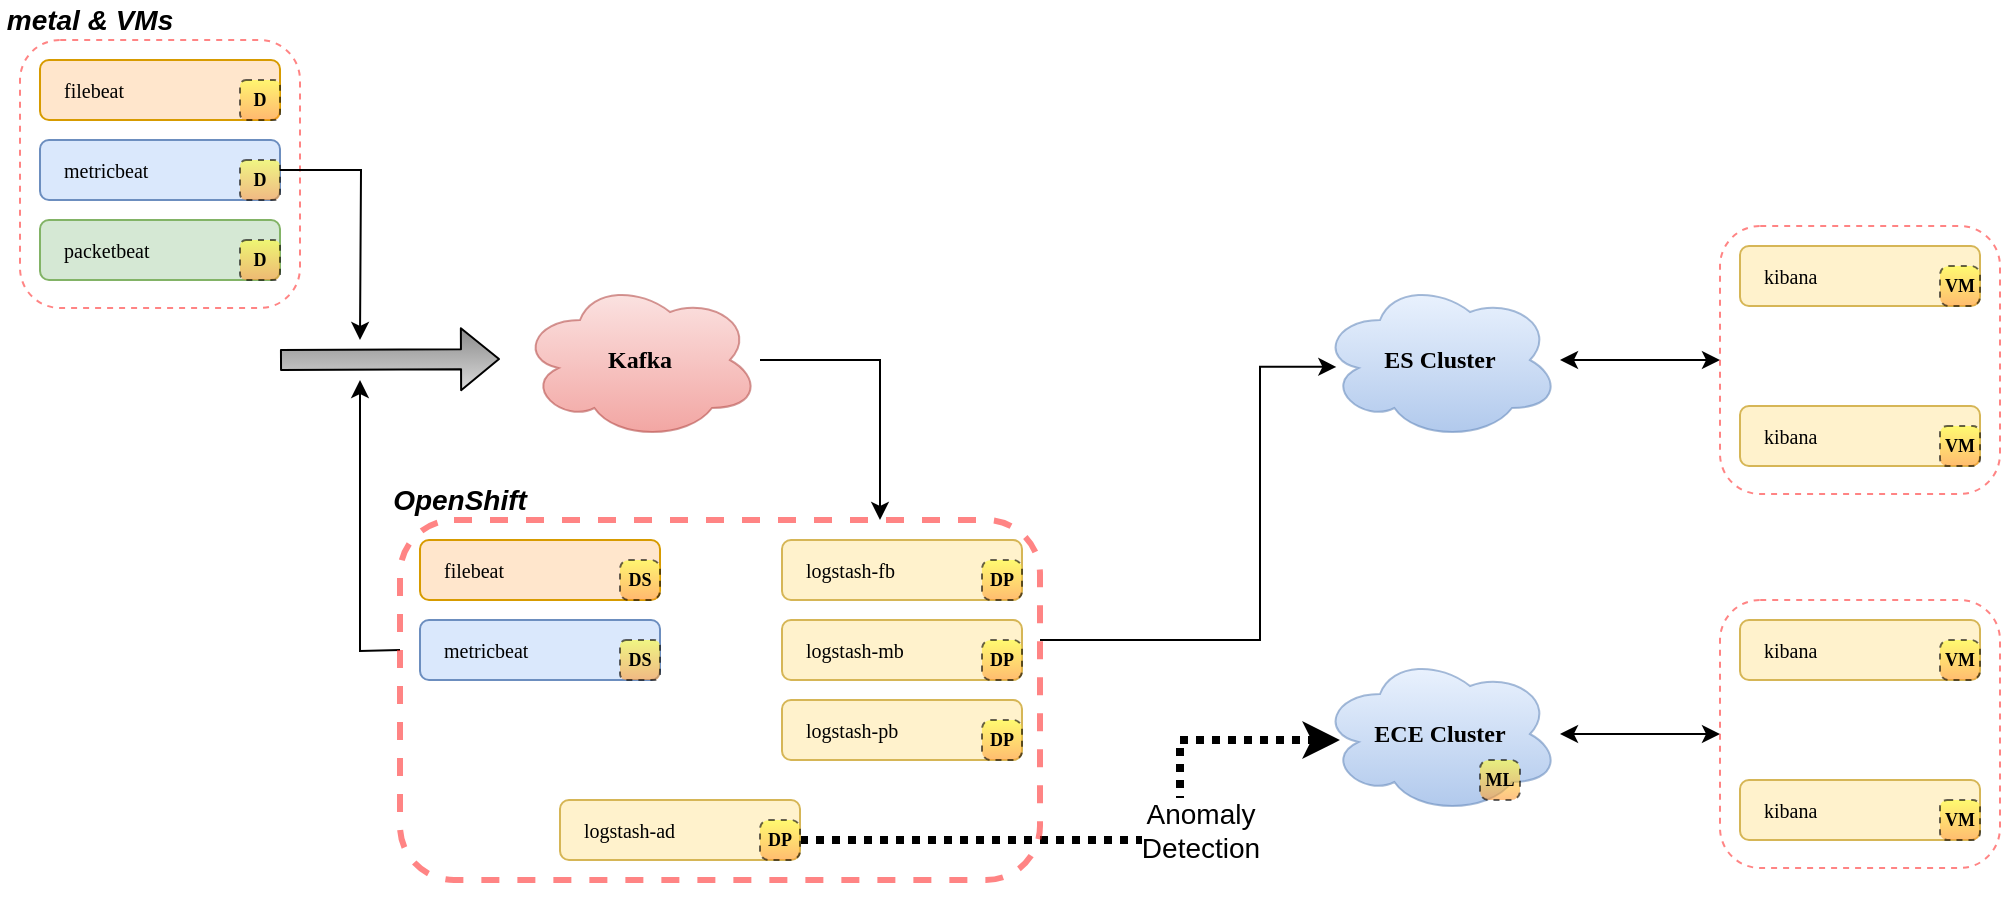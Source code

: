 <mxfile version="12.9.14" type="github">
  <diagram id="GZ8h7QL0BpFVQE84wsnc" name="Page-1">
    <mxGraphModel dx="573" dy="822" grid="1" gridSize="10" guides="1" tooltips="1" connect="1" arrows="1" fold="1" page="1" pageScale="1" pageWidth="1600" pageHeight="900" math="0" shadow="0">
      <root>
        <mxCell id="0" />
        <mxCell id="1" parent="0" />
        <mxCell id="uBAFbdJrFAXVK9lNb5VW-20" style="edgeStyle=orthogonalEdgeStyle;rounded=0;orthogonalLoop=1;jettySize=auto;html=1;entryX=0.75;entryY=0;entryDx=0;entryDy=0;startArrow=none;startFill=0;fillColor=#8A8A8A;gradientColor=#DBDBDB;fontSize=14;" parent="1" source="xnrWjppSDBu8TEkVuI01-1" edge="1">
          <mxGeometry relative="1" as="geometry">
            <Array as="points">
              <mxPoint x="520" y="520" />
            </Array>
            <mxPoint x="520" y="600" as="targetPoint" />
          </mxGeometry>
        </mxCell>
        <mxCell id="xnrWjppSDBu8TEkVuI01-1" value="&lt;div style=&quot;text-align: center; font-size: 12px;&quot;&gt;&lt;span style=&quot;font-size: 12px;&quot;&gt;Kafka&lt;/span&gt;&lt;/div&gt;" style="ellipse;shape=cloud;whiteSpace=wrap;html=1;rounded=0;strokeColor=#b85450;strokeWidth=1;fillColor=#f8cecc;gradientColor=#ea6b66;fontFamily=Verdana;fontSize=12;opacity=60;align=center;fontStyle=1" parent="1" vertex="1">
          <mxGeometry x="340" y="480" width="120" height="80" as="geometry" />
        </mxCell>
        <mxCell id="xnrWjppSDBu8TEkVuI01-15" value="" style="group" parent="1" vertex="1" connectable="0">
          <mxGeometry x="90" y="360" width="140" height="134" as="geometry" />
        </mxCell>
        <mxCell id="xnrWjppSDBu8TEkVuI01-3" value="" style="rounded=1;whiteSpace=wrap;html=1;strokeColor=#FF3333;strokeWidth=1;fillColor=none;fontFamily=Verdana;fontSize=10;opacity=60;align=left;dashed=1;" parent="xnrWjppSDBu8TEkVuI01-15" vertex="1">
          <mxGeometry width="140" height="134" as="geometry" />
        </mxCell>
        <mxCell id="xnrWjppSDBu8TEkVuI01-4" value="filebeat" style="rounded=1;whiteSpace=wrap;html=1;strokeColor=#d79b00;strokeWidth=1;fillColor=#ffe6cc;fontFamily=Verdana;fontSize=10;align=left;spacingLeft=10;" parent="xnrWjppSDBu8TEkVuI01-15" vertex="1">
          <mxGeometry x="10" y="10" width="120" height="30" as="geometry" />
        </mxCell>
        <mxCell id="xnrWjppSDBu8TEkVuI01-6" value="metricbeat" style="rounded=1;whiteSpace=wrap;html=1;strokeColor=#6c8ebf;strokeWidth=1;fillColor=#dae8fc;fontFamily=Verdana;fontSize=10;align=left;spacingLeft=10;" parent="xnrWjppSDBu8TEkVuI01-15" vertex="1">
          <mxGeometry x="10" y="50" width="120" height="30" as="geometry" />
        </mxCell>
        <mxCell id="xnrWjppSDBu8TEkVuI01-9" value="packetbeat" style="rounded=1;whiteSpace=wrap;html=1;strokeColor=#82b366;strokeWidth=1;fillColor=#d5e8d4;fontFamily=Verdana;fontSize=10;align=left;spacingLeft=10;" parent="xnrWjppSDBu8TEkVuI01-15" vertex="1">
          <mxGeometry x="10" y="90" width="120" height="30" as="geometry" />
        </mxCell>
        <mxCell id="mFcymlLaVMsRWHQMGuXJ-1" value="D" style="rounded=1;whiteSpace=wrap;html=1;fontSize=9;fontStyle=1;gradientColor=#FF9933;fillColor=#FFFF33;fontFamily=Verdana;dashed=1;opacity=60;" parent="xnrWjppSDBu8TEkVuI01-15" vertex="1">
          <mxGeometry x="110" y="20" width="20" height="20" as="geometry" />
        </mxCell>
        <mxCell id="mFcymlLaVMsRWHQMGuXJ-2" value="D" style="rounded=1;whiteSpace=wrap;html=1;fontSize=9;fontStyle=1;gradientColor=#FF9933;fillColor=#FFFF33;fontFamily=Verdana;dashed=1;opacity=60;" parent="xnrWjppSDBu8TEkVuI01-15" vertex="1">
          <mxGeometry x="110" y="60" width="20" height="20" as="geometry" />
        </mxCell>
        <mxCell id="mFcymlLaVMsRWHQMGuXJ-3" value="D" style="rounded=1;whiteSpace=wrap;html=1;fontSize=9;fontStyle=1;gradientColor=#FF9933;fillColor=#FFFF33;fontFamily=Verdana;dashed=1;opacity=60;" parent="xnrWjppSDBu8TEkVuI01-15" vertex="1">
          <mxGeometry x="110" y="100" width="20" height="20" as="geometry" />
        </mxCell>
        <mxCell id="xnrWjppSDBu8TEkVuI01-74" style="edgeStyle=orthogonalEdgeStyle;rounded=0;orthogonalLoop=1;jettySize=auto;html=1;entryX=0;entryY=0.5;entryDx=0;entryDy=0;startArrow=classic;startFill=1;" parent="1" source="xnrWjppSDBu8TEkVuI01-67" target="xnrWjppSDBu8TEkVuI01-71" edge="1">
          <mxGeometry relative="1" as="geometry" />
        </mxCell>
        <mxCell id="xnrWjppSDBu8TEkVuI01-67" value="&lt;div style=&quot;text-align: center ; font-size: 12px&quot;&gt;&lt;span style=&quot;font-size: 12px&quot;&gt;ES Cluster&lt;/span&gt;&lt;/div&gt;" style="ellipse;shape=cloud;whiteSpace=wrap;html=1;rounded=0;strokeColor=#6c8ebf;strokeWidth=1;fillColor=#dae8fc;gradientColor=#7ea6e0;fontFamily=Verdana;fontSize=12;opacity=60;align=center;fontStyle=1" parent="1" vertex="1">
          <mxGeometry x="740" y="480" width="120" height="80" as="geometry" />
        </mxCell>
        <mxCell id="xnrWjppSDBu8TEkVuI01-69" value="" style="group" parent="1" vertex="1" connectable="0">
          <mxGeometry x="940" y="453" width="140" height="134" as="geometry" />
        </mxCell>
        <mxCell id="xnrWjppSDBu8TEkVuI01-70" value="" style="group" parent="xnrWjppSDBu8TEkVuI01-69" vertex="1" connectable="0">
          <mxGeometry width="140" height="134" as="geometry" />
        </mxCell>
        <mxCell id="xnrWjppSDBu8TEkVuI01-71" value="" style="rounded=1;whiteSpace=wrap;html=1;strokeColor=#FF3333;strokeWidth=1;fillColor=none;fontFamily=Verdana;fontSize=10;opacity=60;align=left;dashed=1;" parent="xnrWjppSDBu8TEkVuI01-70" vertex="1">
          <mxGeometry width="140" height="134" as="geometry" />
        </mxCell>
        <mxCell id="xnrWjppSDBu8TEkVuI01-72" value="kibana" style="rounded=1;whiteSpace=wrap;html=1;strokeColor=#d6b656;strokeWidth=1;fillColor=#fff2cc;fontFamily=Verdana;fontSize=10;align=left;spacingLeft=10;" parent="xnrWjppSDBu8TEkVuI01-70" vertex="1">
          <mxGeometry x="10" y="10" width="120" height="30" as="geometry" />
        </mxCell>
        <mxCell id="xnrWjppSDBu8TEkVuI01-73" value="kibana" style="rounded=1;whiteSpace=wrap;html=1;strokeColor=#d6b656;strokeWidth=1;fillColor=#fff2cc;fontFamily=Verdana;fontSize=10;align=left;spacingLeft=10;" parent="xnrWjppSDBu8TEkVuI01-70" vertex="1">
          <mxGeometry x="10" y="90" width="120" height="30" as="geometry" />
        </mxCell>
        <mxCell id="GJRlD4kEulTE51JU0osP-2" value="VM" style="rounded=1;whiteSpace=wrap;html=1;fontSize=9;fontStyle=1;gradientColor=#FF9933;fillColor=#FFFF33;fontFamily=Verdana;dashed=1;opacity=60;arcSize=22;" parent="xnrWjppSDBu8TEkVuI01-70" vertex="1">
          <mxGeometry x="110" y="20" width="20" height="20" as="geometry" />
        </mxCell>
        <mxCell id="GJRlD4kEulTE51JU0osP-1" value="VM" style="rounded=1;whiteSpace=wrap;html=1;fontSize=9;fontStyle=1;gradientColor=#FF9933;fillColor=#FFFF33;fontFamily=Verdana;dashed=1;opacity=60;arcSize=18;" parent="xnrWjppSDBu8TEkVuI01-70" vertex="1">
          <mxGeometry x="110" y="100" width="20" height="20" as="geometry" />
        </mxCell>
        <mxCell id="rvDjTY9M8Ar2wrNe7Sa7-16" value="&lt;b&gt;&lt;i&gt;&lt;font style=&quot;font-size: 14px&quot;&gt;metal &amp;amp; VMs&lt;/font&gt;&lt;/i&gt;&lt;/b&gt;" style="text;html=1;strokeColor=none;fillColor=none;align=center;verticalAlign=middle;whiteSpace=wrap;rounded=0;" parent="1" vertex="1">
          <mxGeometry x="80" y="340" width="90" height="20" as="geometry" />
        </mxCell>
        <mxCell id="uBAFbdJrFAXVK9lNb5VW-14" style="edgeStyle=orthogonalEdgeStyle;rounded=0;orthogonalLoop=1;jettySize=auto;html=1;entryX=0.068;entryY=0.543;entryDx=0;entryDy=0;entryPerimeter=0;startArrow=none;startFill=0;fontSize=14;" parent="1" target="xnrWjppSDBu8TEkVuI01-67" edge="1">
          <mxGeometry relative="1" as="geometry">
            <Array as="points">
              <mxPoint x="710" y="660" />
              <mxPoint x="710" y="523" />
            </Array>
            <mxPoint x="600" y="660" as="sourcePoint" />
          </mxGeometry>
        </mxCell>
        <mxCell id="uBAFbdJrFAXVK9lNb5VW-15" value="" style="shape=flexArrow;endArrow=classic;html=1;fontSize=14;fillColor=#8A8A8A;gradientColor=#DBDBDB;" parent="1" edge="1">
          <mxGeometry width="50" height="50" relative="1" as="geometry">
            <mxPoint x="220" y="520" as="sourcePoint" />
            <mxPoint x="330" y="519.5" as="targetPoint" />
          </mxGeometry>
        </mxCell>
        <mxCell id="uBAFbdJrFAXVK9lNb5VW-17" style="edgeStyle=orthogonalEdgeStyle;rounded=0;orthogonalLoop=1;jettySize=auto;html=1;startArrow=none;startFill=0;fillColor=#8A8A8A;gradientColor=#DBDBDB;fontSize=14;" parent="1" edge="1">
          <mxGeometry relative="1" as="geometry">
            <mxPoint x="260" y="530" as="targetPoint" />
            <mxPoint x="280" y="665" as="sourcePoint" />
          </mxGeometry>
        </mxCell>
        <mxCell id="uBAFbdJrFAXVK9lNb5VW-18" style="edgeStyle=orthogonalEdgeStyle;rounded=0;orthogonalLoop=1;jettySize=auto;html=1;startArrow=none;startFill=0;fillColor=#8A8A8A;gradientColor=#DBDBDB;fontSize=14;" parent="1" source="xnrWjppSDBu8TEkVuI01-6" edge="1">
          <mxGeometry relative="1" as="geometry">
            <mxPoint x="260" y="510" as="targetPoint" />
          </mxGeometry>
        </mxCell>
        <mxCell id="d-jZIflfcPpsFRAMqwdr-1" style="edgeStyle=orthogonalEdgeStyle;rounded=0;orthogonalLoop=1;jettySize=auto;html=1;entryX=0;entryY=0.5;entryDx=0;entryDy=0;startArrow=classic;startFill=1;" parent="1" source="d-jZIflfcPpsFRAMqwdr-2" target="d-jZIflfcPpsFRAMqwdr-5" edge="1">
          <mxGeometry relative="1" as="geometry" />
        </mxCell>
        <mxCell id="d-jZIflfcPpsFRAMqwdr-2" value="&lt;div style=&quot;text-align: center ; font-size: 12px&quot;&gt;&lt;span style=&quot;font-size: 12px&quot;&gt;ECE Cluster&lt;/span&gt;&lt;/div&gt;" style="ellipse;shape=cloud;whiteSpace=wrap;html=1;rounded=0;strokeColor=#6c8ebf;strokeWidth=1;fillColor=#dae8fc;gradientColor=#7ea6e0;fontFamily=Verdana;fontSize=12;opacity=60;align=center;fontStyle=1" parent="1" vertex="1">
          <mxGeometry x="740" y="667" width="120" height="80" as="geometry" />
        </mxCell>
        <mxCell id="d-jZIflfcPpsFRAMqwdr-3" value="" style="group" parent="1" vertex="1" connectable="0">
          <mxGeometry x="940" y="640" width="140" height="134" as="geometry" />
        </mxCell>
        <mxCell id="d-jZIflfcPpsFRAMqwdr-4" value="" style="group" parent="d-jZIflfcPpsFRAMqwdr-3" vertex="1" connectable="0">
          <mxGeometry width="140" height="134" as="geometry" />
        </mxCell>
        <mxCell id="d-jZIflfcPpsFRAMqwdr-5" value="" style="rounded=1;whiteSpace=wrap;html=1;strokeColor=#FF3333;strokeWidth=1;fillColor=none;fontFamily=Verdana;fontSize=10;opacity=60;align=left;dashed=1;" parent="d-jZIflfcPpsFRAMqwdr-4" vertex="1">
          <mxGeometry width="140" height="134" as="geometry" />
        </mxCell>
        <mxCell id="d-jZIflfcPpsFRAMqwdr-6" value="kibana" style="rounded=1;whiteSpace=wrap;html=1;strokeColor=#d6b656;strokeWidth=1;fillColor=#fff2cc;fontFamily=Verdana;fontSize=10;align=left;spacingLeft=10;" parent="d-jZIflfcPpsFRAMqwdr-4" vertex="1">
          <mxGeometry x="10" y="10" width="120" height="30" as="geometry" />
        </mxCell>
        <mxCell id="d-jZIflfcPpsFRAMqwdr-7" value="kibana" style="rounded=1;whiteSpace=wrap;html=1;strokeColor=#d6b656;strokeWidth=1;fillColor=#fff2cc;fontFamily=Verdana;fontSize=10;align=left;spacingLeft=10;" parent="d-jZIflfcPpsFRAMqwdr-4" vertex="1">
          <mxGeometry x="10" y="90" width="120" height="30" as="geometry" />
        </mxCell>
        <mxCell id="d-jZIflfcPpsFRAMqwdr-8" value="VM" style="rounded=1;whiteSpace=wrap;html=1;fontSize=9;fontStyle=1;gradientColor=#FF9933;fillColor=#FFFF33;fontFamily=Verdana;dashed=1;opacity=60;arcSize=22;" parent="d-jZIflfcPpsFRAMqwdr-4" vertex="1">
          <mxGeometry x="110" y="20" width="20" height="20" as="geometry" />
        </mxCell>
        <mxCell id="d-jZIflfcPpsFRAMqwdr-9" value="VM" style="rounded=1;whiteSpace=wrap;html=1;fontSize=9;fontStyle=1;gradientColor=#FF9933;fillColor=#FFFF33;fontFamily=Verdana;dashed=1;opacity=60;arcSize=18;" parent="d-jZIflfcPpsFRAMqwdr-4" vertex="1">
          <mxGeometry x="110" y="100" width="20" height="20" as="geometry" />
        </mxCell>
        <mxCell id="d-jZIflfcPpsFRAMqwdr-10" value="ML" style="rounded=1;whiteSpace=wrap;html=1;fontSize=9;fontStyle=1;gradientColor=#FF9933;fillColor=#FFFF33;fontFamily=Verdana;dashed=1;opacity=60;arcSize=22;" parent="1" vertex="1">
          <mxGeometry x="820" y="720" width="20" height="20" as="geometry" />
        </mxCell>
        <mxCell id="d-jZIflfcPpsFRAMqwdr-11" style="edgeStyle=orthogonalEdgeStyle;rounded=0;orthogonalLoop=1;jettySize=auto;html=1;entryX=0.083;entryY=0.538;entryDx=0;entryDy=0;entryPerimeter=0;startArrow=none;startFill=0;strokeWidth=4;fillColor=#8A8A8A;gradientColor=#DBDBDB;fontSize=14;fontColor=#000000;dashed=1;dashPattern=1 1;exitX=1;exitY=0.5;exitDx=0;exitDy=0;" parent="1" target="d-jZIflfcPpsFRAMqwdr-2" edge="1" source="mxpOF_00WOYSVQYbeUig-5">
          <mxGeometry relative="1" as="geometry">
            <Array as="points">
              <mxPoint x="670" y="760" />
              <mxPoint x="670" y="710" />
            </Array>
            <mxPoint x="600" y="690" as="sourcePoint" />
          </mxGeometry>
        </mxCell>
        <mxCell id="vG5SvJUn-aAYqakpCL00-1" value="Anomaly &lt;br&gt;Detection" style="text;html=1;align=center;verticalAlign=middle;resizable=0;points=[];labelBackgroundColor=#ffffff;fontSize=14;fontColor=#000000;" parent="d-jZIflfcPpsFRAMqwdr-11" vertex="1" connectable="0">
          <mxGeometry x="0.202" y="1" relative="1" as="geometry">
            <mxPoint x="11" y="-3" as="offset" />
          </mxGeometry>
        </mxCell>
        <mxCell id="mFcymlLaVMsRWHQMGuXJ-4" value="" style="group" parent="1" vertex="1" connectable="0">
          <mxGeometry x="280" y="600" width="320" height="200" as="geometry" />
        </mxCell>
        <mxCell id="mFcymlLaVMsRWHQMGuXJ-5" value="" style="rounded=1;whiteSpace=wrap;html=1;strokeColor=#FF3333;strokeWidth=3;fillColor=none;fontFamily=Verdana;fontSize=10;opacity=60;align=left;dashed=1;" parent="mFcymlLaVMsRWHQMGuXJ-4" vertex="1">
          <mxGeometry width="320" height="180" as="geometry" />
        </mxCell>
        <mxCell id="mFcymlLaVMsRWHQMGuXJ-6" value="filebeat" style="rounded=1;whiteSpace=wrap;html=1;strokeColor=#d79b00;strokeWidth=1;fillColor=#ffe6cc;fontFamily=Verdana;fontSize=10;align=left;spacingLeft=10;" parent="mFcymlLaVMsRWHQMGuXJ-4" vertex="1">
          <mxGeometry x="10" y="10" width="120" height="30" as="geometry" />
        </mxCell>
        <mxCell id="mFcymlLaVMsRWHQMGuXJ-7" value="metricbeat" style="rounded=1;whiteSpace=wrap;html=1;strokeColor=#6c8ebf;strokeWidth=1;fillColor=#dae8fc;fontFamily=Verdana;fontSize=10;align=left;spacingLeft=10;" parent="mFcymlLaVMsRWHQMGuXJ-4" vertex="1">
          <mxGeometry x="10" y="50" width="120" height="30" as="geometry" />
        </mxCell>
        <mxCell id="mFcymlLaVMsRWHQMGuXJ-8" value="DS" style="rounded=1;whiteSpace=wrap;html=1;fontSize=9;fontStyle=1;gradientColor=#FF9933;fillColor=#FFFF33;fontFamily=Verdana;dashed=1;opacity=60;arcSize=22;" parent="mFcymlLaVMsRWHQMGuXJ-4" vertex="1">
          <mxGeometry x="110" y="20" width="20" height="20" as="geometry" />
        </mxCell>
        <mxCell id="mFcymlLaVMsRWHQMGuXJ-9" value="DS" style="rounded=1;whiteSpace=wrap;html=1;fontSize=9;fontStyle=1;gradientColor=#FF9933;fillColor=#FFFF33;fontFamily=Verdana;dashed=1;opacity=60;" parent="mFcymlLaVMsRWHQMGuXJ-4" vertex="1">
          <mxGeometry x="110" y="60" width="20" height="20" as="geometry" />
        </mxCell>
        <mxCell id="mFcymlLaVMsRWHQMGuXJ-10" style="edgeStyle=orthogonalEdgeStyle;rounded=0;orthogonalLoop=1;jettySize=auto;html=1;exitX=0.5;exitY=1;exitDx=0;exitDy=0;startArrow=none;startFill=0;fontSize=14;" parent="mFcymlLaVMsRWHQMGuXJ-4" source="mFcymlLaVMsRWHQMGuXJ-5" target="mFcymlLaVMsRWHQMGuXJ-5" edge="1">
          <mxGeometry relative="1" as="geometry" />
        </mxCell>
        <mxCell id="mFcymlLaVMsRWHQMGuXJ-11" value="logstash-fb" style="rounded=1;whiteSpace=wrap;html=1;strokeColor=#d6b656;strokeWidth=1;fillColor=#fff2cc;fontFamily=Verdana;fontSize=10;align=left;spacingLeft=10;" parent="mFcymlLaVMsRWHQMGuXJ-4" vertex="1">
          <mxGeometry x="191" y="10" width="120" height="30" as="geometry" />
        </mxCell>
        <mxCell id="mFcymlLaVMsRWHQMGuXJ-12" value="DP" style="rounded=1;whiteSpace=wrap;html=1;fontSize=9;fontStyle=1;gradientColor=#FF9933;fillColor=#FFFF33;fontFamily=Verdana;dashed=1;opacity=60;arcSize=22;" parent="mFcymlLaVMsRWHQMGuXJ-4" vertex="1">
          <mxGeometry x="291" y="20" width="20" height="20" as="geometry" />
        </mxCell>
        <mxCell id="mFcymlLaVMsRWHQMGuXJ-13" value="logstash-mb" style="rounded=1;whiteSpace=wrap;html=1;strokeColor=#d6b656;strokeWidth=1;fillColor=#fff2cc;fontFamily=Verdana;fontSize=10;align=left;spacingLeft=10;" parent="mFcymlLaVMsRWHQMGuXJ-4" vertex="1">
          <mxGeometry x="191" y="50" width="120" height="30" as="geometry" />
        </mxCell>
        <mxCell id="mFcymlLaVMsRWHQMGuXJ-14" value="DP" style="rounded=1;whiteSpace=wrap;html=1;fontSize=9;fontStyle=1;gradientColor=#FF9933;fillColor=#FFFF33;fontFamily=Verdana;dashed=1;opacity=60;arcSize=22;" parent="mFcymlLaVMsRWHQMGuXJ-4" vertex="1">
          <mxGeometry x="291" y="60" width="20" height="20" as="geometry" />
        </mxCell>
        <mxCell id="mFcymlLaVMsRWHQMGuXJ-15" value="logstash-pb" style="rounded=1;whiteSpace=wrap;html=1;strokeColor=#d6b656;strokeWidth=1;fillColor=#fff2cc;fontFamily=Verdana;fontSize=10;align=left;spacingLeft=10;" parent="mFcymlLaVMsRWHQMGuXJ-4" vertex="1">
          <mxGeometry x="191" y="90" width="120" height="30" as="geometry" />
        </mxCell>
        <mxCell id="mFcymlLaVMsRWHQMGuXJ-16" value="DP" style="rounded=1;whiteSpace=wrap;html=1;fontSize=9;fontStyle=1;gradientColor=#FF9933;fillColor=#FFFF33;fontFamily=Verdana;dashed=1;opacity=60;arcSize=22;" parent="mFcymlLaVMsRWHQMGuXJ-4" vertex="1">
          <mxGeometry x="291" y="100" width="20" height="20" as="geometry" />
        </mxCell>
        <mxCell id="mxpOF_00WOYSVQYbeUig-4" value="logstash-ad" style="rounded=1;whiteSpace=wrap;html=1;strokeColor=#d6b656;strokeWidth=1;fillColor=#fff2cc;fontFamily=Verdana;fontSize=10;align=left;spacingLeft=10;" vertex="1" parent="mFcymlLaVMsRWHQMGuXJ-4">
          <mxGeometry x="80" y="140" width="120" height="30" as="geometry" />
        </mxCell>
        <mxCell id="mxpOF_00WOYSVQYbeUig-5" value="DP" style="rounded=1;whiteSpace=wrap;html=1;fontSize=9;fontStyle=1;gradientColor=#FF9933;fillColor=#FFFF33;fontFamily=Verdana;dashed=1;opacity=60;arcSize=22;" vertex="1" parent="mFcymlLaVMsRWHQMGuXJ-4">
          <mxGeometry x="180" y="150" width="20" height="20" as="geometry" />
        </mxCell>
        <mxCell id="mFcymlLaVMsRWHQMGuXJ-17" value="OpenShift" style="text;html=1;strokeColor=none;fillColor=none;align=center;verticalAlign=middle;whiteSpace=wrap;rounded=0;fontStyle=3;fontSize=14;" parent="1" vertex="1">
          <mxGeometry x="290" y="580" width="40" height="20" as="geometry" />
        </mxCell>
      </root>
    </mxGraphModel>
  </diagram>
</mxfile>
